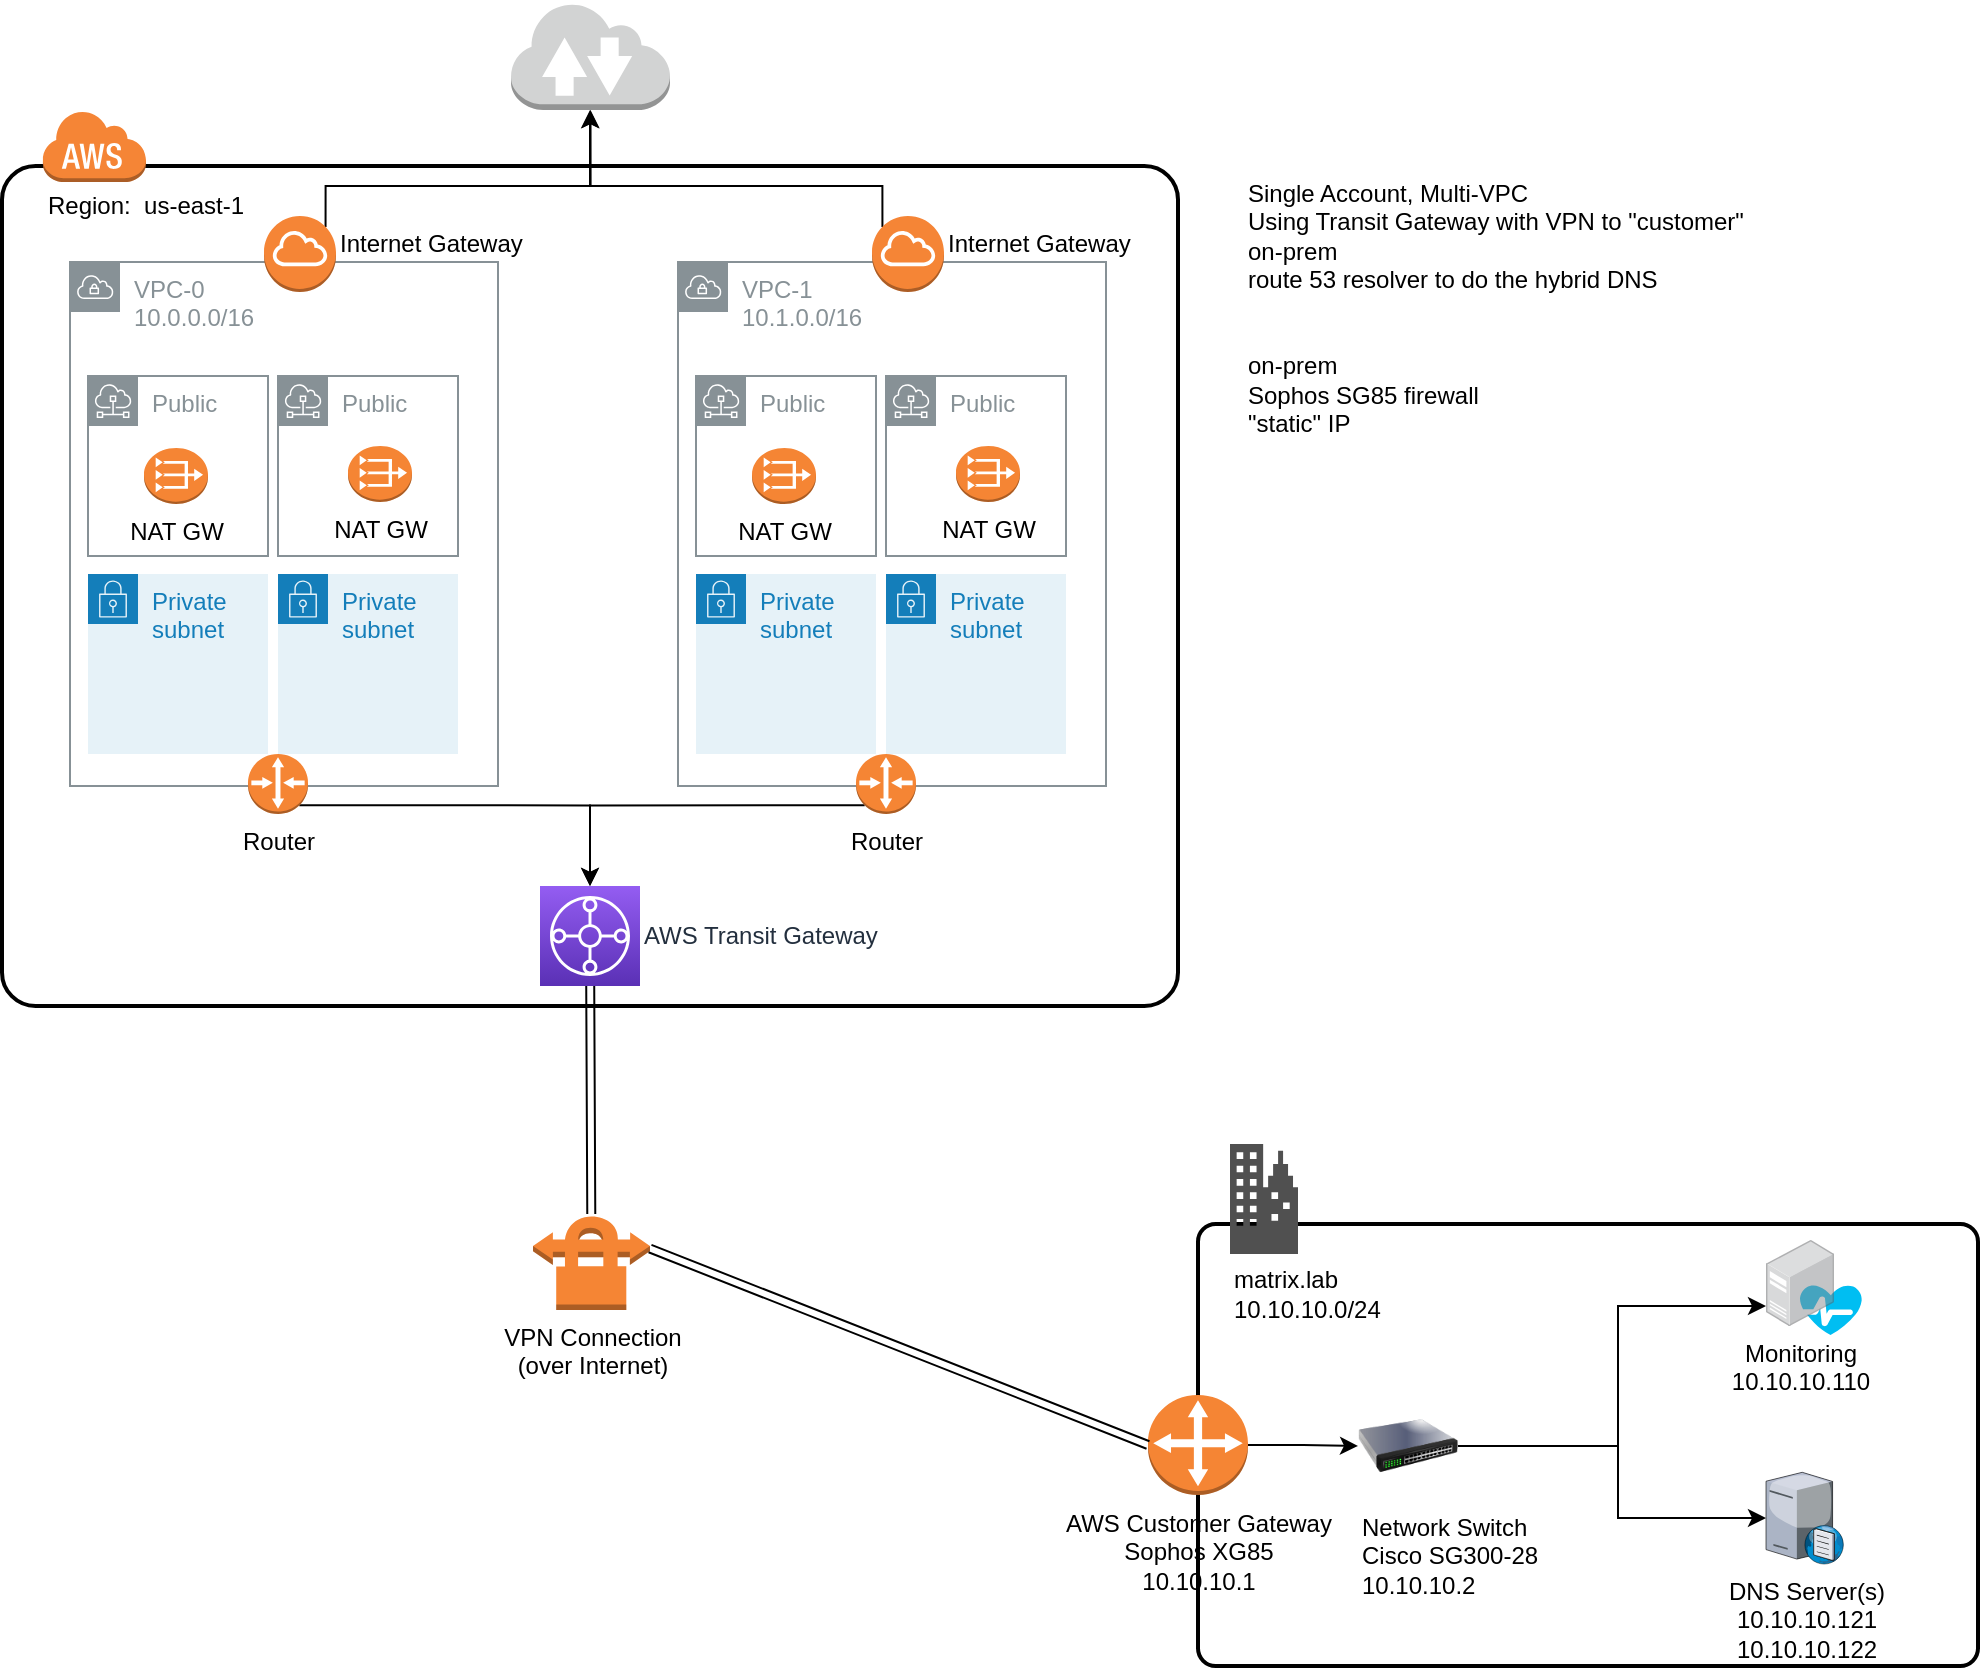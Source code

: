 <mxfile version="10.6.7" type="device"><diagram name="Page-1" id="75ae5057-2f1f-a65a-41a6-c58fb5237df7"><mxGraphModel dx="1642" dy="1029" grid="1" gridSize="10" guides="1" tooltips="1" connect="1" arrows="1" fold="1" page="1" pageScale="1" pageWidth="1100" pageHeight="850" background="#ffffff" math="0" shadow="0"><root><mxCell id="0"/><mxCell id="1" parent="0"/><mxCell id="6d17579d09794128-23" style="edgeStyle=orthogonalEdgeStyle;rounded=0;html=1;labelBackgroundColor=none;strokeWidth=1;fontFamily=Verdana;fontSize=12;" parent="1" source="6d17579d09794128-6" edge="1"><mxGeometry relative="1" as="geometry"><mxPoint x="380" y="299" as="targetPoint"/></mxGeometry></mxCell><mxCell id="6d17579d09794128-4" value="&lt;div style=&quot;text-align: left&quot;&gt;&lt;/div&gt;" style="rounded=1;arcSize=4;dashed=0;strokeColor=#000000;fillColor=none;gradientColor=none;strokeWidth=2;shadow=0;comic=0;fontFamily=Verdana;fontSize=12;fontColor=#000000;html=1;" parent="1" vertex="1"><mxGeometry x="72" y="90" width="588" height="420" as="geometry"/></mxCell><mxCell id="6d17579d09794128-5" value="" style="dashed=0;html=1;shape=mxgraph.aws3.cloud;fillColor=#F58536;gradientColor=none;dashed=0;rounded=1;shadow=0;comic=0;strokeColor=#E6E6E6;strokeWidth=6;fontFamily=Verdana;fontSize=12;fontColor=#000000;" parent="1" vertex="1"><mxGeometry x="92" y="62" width="52" height="36" as="geometry"/></mxCell><mxCell id="uyWl3j85D3xwWk64x1db-2" value="" style="rounded=1;arcSize=4;dashed=0;strokeColor=#000000;fillColor=none;gradientColor=none;strokeWidth=2;shadow=0;comic=0;fontFamily=Verdana;fontSize=12;fontColor=#000000;html=1;" vertex="1" parent="1"><mxGeometry x="670" y="619" width="390" height="221" as="geometry"/></mxCell><mxCell id="uyWl3j85D3xwWk64x1db-3" value="" style="pointerEvents=1;shadow=0;dashed=0;html=1;strokeColor=none;fillColor=#505050;labelPosition=center;verticalLabelPosition=bottom;verticalAlign=top;outlineConnect=0;align=center;shape=mxgraph.office.concepts.on_premises;" vertex="1" parent="1"><mxGeometry x="686" y="579" width="34" height="55" as="geometry"/></mxCell><mxCell id="uyWl3j85D3xwWk64x1db-58" style="edgeStyle=orthogonalEdgeStyle;rounded=0;orthogonalLoop=1;jettySize=auto;html=1;exitX=1;exitY=0.5;exitDx=0;exitDy=0;exitPerimeter=0;" edge="1" parent="1" source="uyWl3j85D3xwWk64x1db-4" target="uyWl3j85D3xwWk64x1db-9"><mxGeometry relative="1" as="geometry"/></mxCell><mxCell id="uyWl3j85D3xwWk64x1db-4" value="AWS Customer Gateway&lt;br&gt;Sophos XG85&lt;br&gt;10.10.10.1&lt;br&gt;" style="outlineConnect=0;dashed=0;verticalLabelPosition=bottom;verticalAlign=top;align=center;html=1;shape=mxgraph.aws3.customer_gateway;fillColor=#F58534;gradientColor=none;" vertex="1" parent="1"><mxGeometry x="645" y="704.5" width="50" height="50" as="geometry"/></mxCell><mxCell id="uyWl3j85D3xwWk64x1db-5" value="VPN Connection&lt;br&gt;(over Internet)&lt;br&gt;" style="outlineConnect=0;dashed=0;verticalLabelPosition=bottom;verticalAlign=top;align=center;html=1;shape=mxgraph.aws3.vpn_connection;fillColor=#F58534;gradientColor=none;" vertex="1" parent="1"><mxGeometry x="337.5" y="614" width="58.5" height="48" as="geometry"/></mxCell><mxCell id="uyWl3j85D3xwWk64x1db-6" value="matrix.lab&lt;br&gt;10.10.10.0/24&lt;br&gt;" style="text;html=1;strokeColor=none;fillColor=none;align=left;verticalAlign=middle;whiteSpace=wrap;rounded=0;" vertex="1" parent="1"><mxGeometry x="686" y="644" width="84" height="20" as="geometry"/></mxCell><mxCell id="uyWl3j85D3xwWk64x1db-7" value="DNS Server(s)&lt;br&gt;10.10.10.121&lt;br&gt;10.10.10.122&lt;br&gt;" style="verticalLabelPosition=bottom;aspect=fixed;html=1;verticalAlign=top;strokeColor=none;align=center;outlineConnect=0;shape=mxgraph.citrix.dns_server;" vertex="1" parent="1"><mxGeometry x="954" y="742" width="39" height="47" as="geometry"/></mxCell><mxCell id="uyWl3j85D3xwWk64x1db-59" style="edgeStyle=orthogonalEdgeStyle;rounded=0;orthogonalLoop=1;jettySize=auto;html=1;exitX=1;exitY=0.5;exitDx=0;exitDy=0;" edge="1" parent="1" source="uyWl3j85D3xwWk64x1db-9" target="uyWl3j85D3xwWk64x1db-7"><mxGeometry relative="1" as="geometry"><Array as="points"><mxPoint x="880" y="730"/><mxPoint x="880" y="766"/></Array></mxGeometry></mxCell><mxCell id="uyWl3j85D3xwWk64x1db-69" style="edgeStyle=orthogonalEdgeStyle;rounded=0;orthogonalLoop=1;jettySize=auto;html=1;exitX=1;exitY=0.5;exitDx=0;exitDy=0;" edge="1" parent="1" source="uyWl3j85D3xwWk64x1db-9" target="uyWl3j85D3xwWk64x1db-64"><mxGeometry relative="1" as="geometry"><Array as="points"><mxPoint x="880" y="730"/><mxPoint x="880" y="660"/></Array></mxGeometry></mxCell><mxCell id="uyWl3j85D3xwWk64x1db-9" value="Network Switch&lt;br&gt;Cisco SG300-28&lt;br&gt;10.10.10.2&lt;br&gt;" style="image;html=1;labelBackgroundColor=#ffffff;image=img/lib/clip_art/networking/Switch_128x128.png;align=left;" vertex="1" parent="1"><mxGeometry x="750" y="703.5" width="50" height="53" as="geometry"/></mxCell><mxCell id="uyWl3j85D3xwWk64x1db-10" value="AWS Transit Gateway" style="outlineConnect=0;fontColor=#232F3E;gradientColor=#945DF2;gradientDirection=north;fillColor=#5A30B5;strokeColor=#ffffff;dashed=0;verticalLabelPosition=middle;verticalAlign=middle;align=left;html=1;fontSize=12;fontStyle=0;aspect=fixed;shape=mxgraph.aws4.resourceIcon;resIcon=mxgraph.aws4.transit_gateway;labelPosition=right;" vertex="1" parent="1"><mxGeometry x="341" y="450" width="50" height="50" as="geometry"/></mxCell><mxCell id="uyWl3j85D3xwWk64x1db-11" value="VPC-0&lt;br&gt;10.0.0.0/16&lt;br&gt;" style="outlineConnect=0;gradientColor=none;html=1;whiteSpace=wrap;fontSize=12;fontStyle=0;shape=mxgraph.aws4.group;grIcon=mxgraph.aws4.group_vpc;strokeColor=#879196;fillColor=#ffffff;verticalAlign=top;align=left;spacingLeft=30;fontColor=#879196;dashed=0;" vertex="1" parent="1"><mxGeometry x="106" y="138" width="214" height="262" as="geometry"/></mxCell><mxCell id="uyWl3j85D3xwWk64x1db-13" value="Region:&amp;nbsp; us-east-1" style="text;html=1;strokeColor=none;fillColor=none;align=left;verticalAlign=middle;whiteSpace=wrap;rounded=0;" vertex="1" parent="1"><mxGeometry x="93" y="100" width="107" height="20" as="geometry"/></mxCell><mxCell id="uyWl3j85D3xwWk64x1db-49" style="edgeStyle=orthogonalEdgeStyle;rounded=0;orthogonalLoop=1;jettySize=auto;html=1;exitX=0.855;exitY=0.145;exitDx=0;exitDy=0;exitPerimeter=0;" edge="1" parent="1" source="uyWl3j85D3xwWk64x1db-22" target="uyWl3j85D3xwWk64x1db-37"><mxGeometry relative="1" as="geometry"><Array as="points"><mxPoint x="234" y="100"/><mxPoint x="366" y="100"/></Array></mxGeometry></mxCell><mxCell id="uyWl3j85D3xwWk64x1db-22" value="Internet Gateway" style="outlineConnect=0;dashed=0;verticalLabelPosition=middle;verticalAlign=top;align=left;html=1;shape=mxgraph.aws3.internet_gateway;fillColor=#F58536;gradientColor=none;horizontal=1;labelPosition=right;" vertex="1" parent="1"><mxGeometry x="203" y="115" width="36" height="38" as="geometry"/></mxCell><mxCell id="uyWl3j85D3xwWk64x1db-51" style="edgeStyle=orthogonalEdgeStyle;rounded=0;orthogonalLoop=1;jettySize=auto;html=1;exitX=0.855;exitY=0.855;exitDx=0;exitDy=0;exitPerimeter=0;" edge="1" parent="1" source="uyWl3j85D3xwWk64x1db-23" target="uyWl3j85D3xwWk64x1db-10"><mxGeometry relative="1" as="geometry"/></mxCell><mxCell id="uyWl3j85D3xwWk64x1db-23" value="Router" style="outlineConnect=0;dashed=0;verticalLabelPosition=bottom;verticalAlign=top;align=center;html=1;shape=mxgraph.aws3.router;fillColor=#F58534;gradientColor=none;" vertex="1" parent="1"><mxGeometry x="195" y="384" width="30" height="30" as="geometry"/></mxCell><mxCell id="uyWl3j85D3xwWk64x1db-33" value="Private subnet" style="points=[[0,0],[0.25,0],[0.5,0],[0.75,0],[1,0],[1,0.25],[1,0.5],[1,0.75],[1,1],[0.75,1],[0.5,1],[0.25,1],[0,1],[0,0.75],[0,0.5],[0,0.25]];outlineConnect=0;gradientColor=none;html=1;whiteSpace=wrap;fontSize=12;fontStyle=0;shape=mxgraph.aws4.group;grIcon=mxgraph.aws4.group_security_group;grStroke=0;strokeColor=#147EBA;fillColor=#E6F2F8;verticalAlign=top;align=left;spacingLeft=30;fontColor=#147EBA;dashed=0;" vertex="1" parent="1"><mxGeometry x="115" y="294" width="90" height="90" as="geometry"/></mxCell><mxCell id="uyWl3j85D3xwWk64x1db-34" value="Private subnet" style="points=[[0,0],[0.25,0],[0.5,0],[0.75,0],[1,0],[1,0.25],[1,0.5],[1,0.75],[1,1],[0.75,1],[0.5,1],[0.25,1],[0,1],[0,0.75],[0,0.5],[0,0.25]];outlineConnect=0;gradientColor=none;html=1;whiteSpace=wrap;fontSize=12;fontStyle=0;shape=mxgraph.aws4.group;grIcon=mxgraph.aws4.group_security_group;grStroke=0;strokeColor=#147EBA;fillColor=#E6F2F8;verticalAlign=top;align=left;spacingLeft=30;fontColor=#147EBA;dashed=0;" vertex="1" parent="1"><mxGeometry x="210" y="294" width="90" height="90" as="geometry"/></mxCell><mxCell id="uyWl3j85D3xwWk64x1db-35" value="" style="group" vertex="1" connectable="0" parent="1"><mxGeometry x="210" y="195" width="90" height="90" as="geometry"/></mxCell><mxCell id="uyWl3j85D3xwWk64x1db-32" value="Public" style="outlineConnect=0;gradientColor=none;html=1;whiteSpace=wrap;fontSize=12;fontStyle=0;shape=mxgraph.aws4.group;grIcon=mxgraph.aws4.group_subnet;strokeColor=#879196;fillColor=none;verticalAlign=top;align=left;spacingLeft=30;fontColor=#879196;dashed=0;" vertex="1" parent="uyWl3j85D3xwWk64x1db-35"><mxGeometry width="90" height="90" as="geometry"/></mxCell><mxCell id="uyWl3j85D3xwWk64x1db-24" value="NAT GW" style="outlineConnect=0;dashed=0;verticalLabelPosition=bottom;verticalAlign=top;align=center;html=1;shape=mxgraph.aws3.vpc_nat_gateway;fillColor=#F58534;gradientColor=none;" vertex="1" parent="uyWl3j85D3xwWk64x1db-35"><mxGeometry x="35" y="35" width="32" height="28" as="geometry"/></mxCell><mxCell id="uyWl3j85D3xwWk64x1db-36" value="" style="group" vertex="1" connectable="0" parent="1"><mxGeometry x="115" y="195" width="90" height="90" as="geometry"/></mxCell><mxCell id="uyWl3j85D3xwWk64x1db-31" value="Public" style="outlineConnect=0;gradientColor=none;html=1;whiteSpace=wrap;fontSize=12;fontStyle=0;shape=mxgraph.aws4.group;grIcon=mxgraph.aws4.group_subnet;strokeColor=#879196;fillColor=none;verticalAlign=top;align=left;spacingLeft=30;fontColor=#879196;dashed=0;" vertex="1" parent="uyWl3j85D3xwWk64x1db-36"><mxGeometry width="90" height="90" as="geometry"/></mxCell><mxCell id="uyWl3j85D3xwWk64x1db-28" value="NAT GW" style="outlineConnect=0;dashed=0;verticalLabelPosition=bottom;verticalAlign=top;align=center;html=1;shape=mxgraph.aws3.vpc_nat_gateway;fillColor=#F58534;gradientColor=none;" vertex="1" parent="uyWl3j85D3xwWk64x1db-36"><mxGeometry x="28" y="36" width="32" height="28" as="geometry"/></mxCell><mxCell id="uyWl3j85D3xwWk64x1db-37" value="" style="outlineConnect=0;dashed=0;verticalLabelPosition=bottom;verticalAlign=top;align=center;html=1;shape=mxgraph.aws3.internet_2;fillColor=#D2D3D3;gradientColor=none;" vertex="1" parent="1"><mxGeometry x="326.5" y="8" width="79.5" height="54" as="geometry"/></mxCell><mxCell id="uyWl3j85D3xwWk64x1db-38" value="VPC-1&lt;br&gt;10.1.0.0/16&lt;br&gt;" style="outlineConnect=0;gradientColor=none;html=1;whiteSpace=wrap;fontSize=12;fontStyle=0;shape=mxgraph.aws4.group;grIcon=mxgraph.aws4.group_vpc;strokeColor=#879196;fillColor=#ffffff;verticalAlign=top;align=left;spacingLeft=30;fontColor=#879196;dashed=0;" vertex="1" parent="1"><mxGeometry x="410" y="138" width="214" height="262" as="geometry"/></mxCell><mxCell id="uyWl3j85D3xwWk64x1db-50" style="edgeStyle=orthogonalEdgeStyle;rounded=0;orthogonalLoop=1;jettySize=auto;html=1;exitX=0.145;exitY=0.145;exitDx=0;exitDy=0;exitPerimeter=0;entryX=0.5;entryY=1;entryDx=0;entryDy=0;entryPerimeter=0;" edge="1" parent="1" source="uyWl3j85D3xwWk64x1db-39" target="uyWl3j85D3xwWk64x1db-37"><mxGeometry relative="1" as="geometry"><Array as="points"><mxPoint x="512" y="100"/><mxPoint x="366" y="100"/></Array></mxGeometry></mxCell><mxCell id="uyWl3j85D3xwWk64x1db-39" value="Internet Gateway" style="outlineConnect=0;dashed=0;verticalLabelPosition=middle;verticalAlign=top;align=left;html=1;shape=mxgraph.aws3.internet_gateway;fillColor=#F58536;gradientColor=none;horizontal=1;labelPosition=right;" vertex="1" parent="1"><mxGeometry x="507" y="115" width="36" height="38" as="geometry"/></mxCell><mxCell id="uyWl3j85D3xwWk64x1db-52" style="edgeStyle=orthogonalEdgeStyle;rounded=0;orthogonalLoop=1;jettySize=auto;html=1;exitX=0.145;exitY=0.855;exitDx=0;exitDy=0;exitPerimeter=0;" edge="1" parent="1" source="uyWl3j85D3xwWk64x1db-40" target="uyWl3j85D3xwWk64x1db-10"><mxGeometry relative="1" as="geometry"><mxPoint x="370" y="430" as="targetPoint"/></mxGeometry></mxCell><mxCell id="uyWl3j85D3xwWk64x1db-40" value="Router" style="outlineConnect=0;dashed=0;verticalLabelPosition=bottom;verticalAlign=top;align=center;html=1;shape=mxgraph.aws3.router;fillColor=#F58534;gradientColor=none;" vertex="1" parent="1"><mxGeometry x="499" y="384" width="30" height="30" as="geometry"/></mxCell><mxCell id="uyWl3j85D3xwWk64x1db-41" value="Private subnet" style="points=[[0,0],[0.25,0],[0.5,0],[0.75,0],[1,0],[1,0.25],[1,0.5],[1,0.75],[1,1],[0.75,1],[0.5,1],[0.25,1],[0,1],[0,0.75],[0,0.5],[0,0.25]];outlineConnect=0;gradientColor=none;html=1;whiteSpace=wrap;fontSize=12;fontStyle=0;shape=mxgraph.aws4.group;grIcon=mxgraph.aws4.group_security_group;grStroke=0;strokeColor=#147EBA;fillColor=#E6F2F8;verticalAlign=top;align=left;spacingLeft=30;fontColor=#147EBA;dashed=0;" vertex="1" parent="1"><mxGeometry x="419" y="294" width="90" height="90" as="geometry"/></mxCell><mxCell id="uyWl3j85D3xwWk64x1db-42" value="Private subnet" style="points=[[0,0],[0.25,0],[0.5,0],[0.75,0],[1,0],[1,0.25],[1,0.5],[1,0.75],[1,1],[0.75,1],[0.5,1],[0.25,1],[0,1],[0,0.75],[0,0.5],[0,0.25]];outlineConnect=0;gradientColor=none;html=1;whiteSpace=wrap;fontSize=12;fontStyle=0;shape=mxgraph.aws4.group;grIcon=mxgraph.aws4.group_security_group;grStroke=0;strokeColor=#147EBA;fillColor=#E6F2F8;verticalAlign=top;align=left;spacingLeft=30;fontColor=#147EBA;dashed=0;" vertex="1" parent="1"><mxGeometry x="514" y="294" width="90" height="90" as="geometry"/></mxCell><mxCell id="uyWl3j85D3xwWk64x1db-43" value="" style="group" vertex="1" connectable="0" parent="1"><mxGeometry x="514" y="195" width="90" height="90" as="geometry"/></mxCell><mxCell id="uyWl3j85D3xwWk64x1db-44" value="Public" style="outlineConnect=0;gradientColor=none;html=1;whiteSpace=wrap;fontSize=12;fontStyle=0;shape=mxgraph.aws4.group;grIcon=mxgraph.aws4.group_subnet;strokeColor=#879196;fillColor=none;verticalAlign=top;align=left;spacingLeft=30;fontColor=#879196;dashed=0;" vertex="1" parent="uyWl3j85D3xwWk64x1db-43"><mxGeometry width="90" height="90" as="geometry"/></mxCell><mxCell id="uyWl3j85D3xwWk64x1db-45" value="NAT GW" style="outlineConnect=0;dashed=0;verticalLabelPosition=bottom;verticalAlign=top;align=center;html=1;shape=mxgraph.aws3.vpc_nat_gateway;fillColor=#F58534;gradientColor=none;" vertex="1" parent="uyWl3j85D3xwWk64x1db-43"><mxGeometry x="35" y="35" width="32" height="28" as="geometry"/></mxCell><mxCell id="uyWl3j85D3xwWk64x1db-46" value="" style="group" vertex="1" connectable="0" parent="1"><mxGeometry x="419" y="195" width="90" height="90" as="geometry"/></mxCell><mxCell id="uyWl3j85D3xwWk64x1db-47" value="Public" style="outlineConnect=0;gradientColor=none;html=1;whiteSpace=wrap;fontSize=12;fontStyle=0;shape=mxgraph.aws4.group;grIcon=mxgraph.aws4.group_subnet;strokeColor=#879196;fillColor=none;verticalAlign=top;align=left;spacingLeft=30;fontColor=#879196;dashed=0;" vertex="1" parent="uyWl3j85D3xwWk64x1db-46"><mxGeometry width="90" height="90" as="geometry"/></mxCell><mxCell id="uyWl3j85D3xwWk64x1db-48" value="NAT GW" style="outlineConnect=0;dashed=0;verticalLabelPosition=bottom;verticalAlign=top;align=center;html=1;shape=mxgraph.aws3.vpc_nat_gateway;fillColor=#F58534;gradientColor=none;" vertex="1" parent="uyWl3j85D3xwWk64x1db-46"><mxGeometry x="28" y="36" width="32" height="28" as="geometry"/></mxCell><mxCell id="uyWl3j85D3xwWk64x1db-56" value="" style="shape=link;html=1;entryX=0;entryY=0.5;entryDx=0;entryDy=0;entryPerimeter=0;exitX=1;exitY=0.36;exitDx=0;exitDy=0;exitPerimeter=0;" edge="1" parent="1" source="uyWl3j85D3xwWk64x1db-5" target="uyWl3j85D3xwWk64x1db-4"><mxGeometry width="50" height="50" relative="1" as="geometry"><mxPoint x="430" y="790" as="sourcePoint"/><mxPoint x="480" y="740" as="targetPoint"/></mxGeometry></mxCell><mxCell id="uyWl3j85D3xwWk64x1db-57" value="" style="shape=link;html=1;" edge="1" parent="1" source="uyWl3j85D3xwWk64x1db-5" target="uyWl3j85D3xwWk64x1db-10"><mxGeometry width="50" height="50" relative="1" as="geometry"><mxPoint x="90" y="710" as="sourcePoint"/><mxPoint x="140" y="660" as="targetPoint"/></mxGeometry></mxCell><mxCell id="uyWl3j85D3xwWk64x1db-60" value="&lt;div style=&quot;text-align: left&quot;&gt;&lt;span&gt;Single Account, Multi-VPC&amp;nbsp;&lt;/span&gt;&lt;/div&gt;&lt;div style=&quot;text-align: left&quot;&gt;&lt;span&gt;Using Transit Gateway with VPN to &quot;customer&quot; on-prem&lt;/span&gt;&lt;/div&gt;&lt;div style=&quot;text-align: left&quot;&gt;&lt;span&gt;route 53 resolver to do the hybrid DNS&lt;/span&gt;&lt;/div&gt;&lt;div style=&quot;text-align: left&quot;&gt;&lt;span&gt;&lt;br&gt;&lt;/span&gt;&lt;/div&gt;&lt;div style=&quot;text-align: left&quot;&gt;&lt;span&gt;&lt;br&gt;&lt;/span&gt;&lt;/div&gt;&lt;div style=&quot;text-align: left&quot;&gt;&lt;span&gt;on-prem&amp;nbsp;&lt;br&gt;Sophos SG85 firewall&lt;br&gt;&quot;static&quot; IP&lt;/span&gt;&lt;/div&gt;" style="text;html=1;strokeColor=none;fillColor=none;align=left;verticalAlign=top;whiteSpace=wrap;rounded=0;dashed=1;opacity=50;labelPosition=center;verticalLabelPosition=middle;" vertex="1" parent="1"><mxGeometry x="693" y="90" width="250" height="140" as="geometry"/></mxCell><mxCell id="uyWl3j85D3xwWk64x1db-63" value="" style="verticalLabelPosition=bottom;html=1;verticalAlign=top;align=center;strokeColor=none;fillColor=#00BEF2;shape=mxgraph.azure.health_monitoring;dashed=1;rotation=0;" vertex="1" parent="1"><mxGeometry x="971" y="649.5" width="31" height="25" as="geometry"/></mxCell><mxCell id="uyWl3j85D3xwWk64x1db-64" value="Monitoring&lt;br&gt;10.10.10.110&lt;br&gt;" style="points=[];aspect=fixed;html=1;align=center;shadow=0;dashed=0;image;image=img/lib/allied_telesis/computer_and_terminals/Server_Desktop.svg;fillColor=#F4F7FC;opacity=50;" vertex="1" parent="1"><mxGeometry x="954" y="627" width="34" height="43" as="geometry"/></mxCell></root></mxGraphModel></diagram></mxfile>